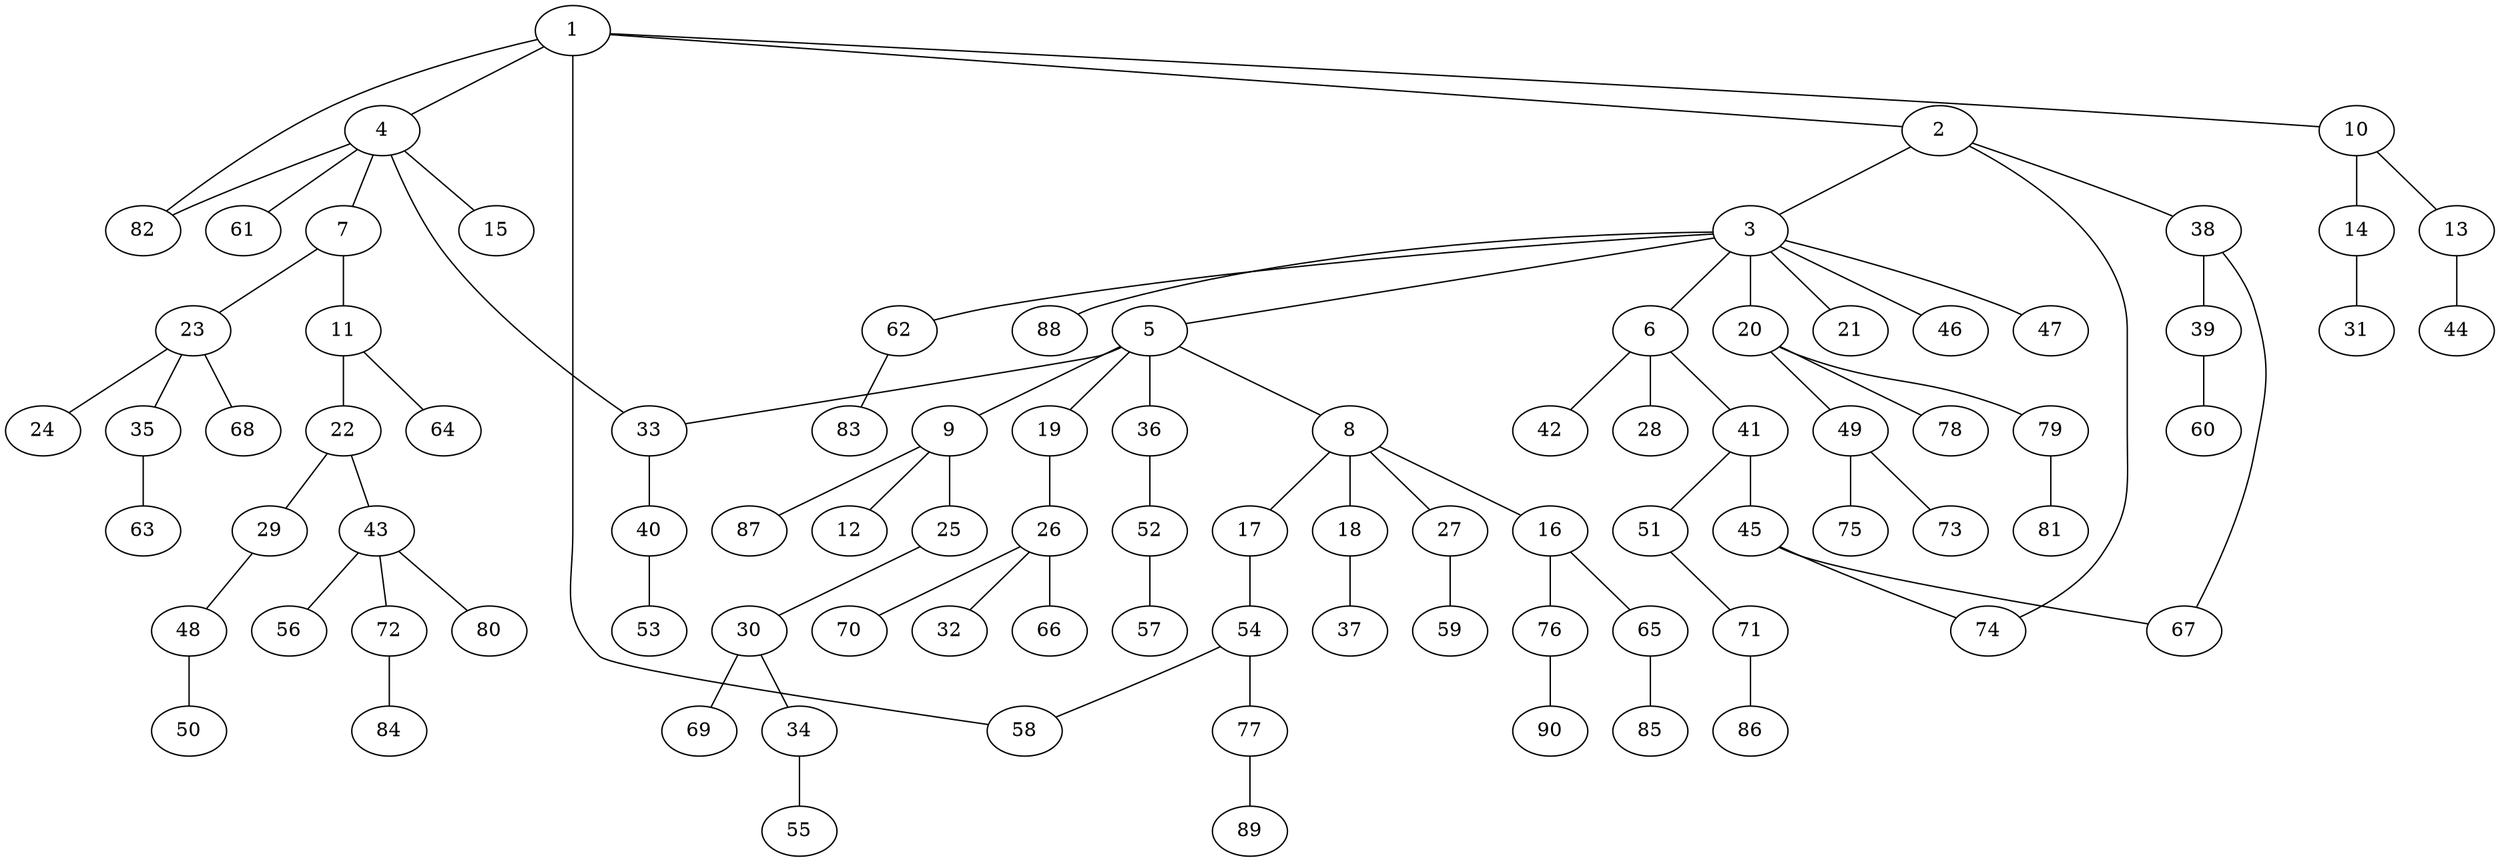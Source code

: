 graph graphname {1--2
1--4
1--10
1--58
1--82
2--3
2--38
2--74
3--5
3--6
3--20
3--21
3--46
3--47
3--62
3--88
4--7
4--15
4--33
4--61
4--82
5--8
5--9
5--19
5--33
5--36
6--28
6--41
6--42
7--11
7--23
8--16
8--17
8--18
8--27
9--12
9--25
9--87
10--13
10--14
11--22
11--64
13--44
14--31
16--65
16--76
17--54
18--37
19--26
20--49
20--78
20--79
22--29
22--43
23--24
23--35
23--68
25--30
26--32
26--66
26--70
27--59
29--48
30--34
30--69
33--40
34--55
35--63
36--52
38--39
38--67
39--60
40--53
41--45
41--51
43--56
43--72
43--80
45--67
45--74
48--50
49--73
49--75
51--71
52--57
54--58
54--77
62--83
65--85
71--86
72--84
76--90
77--89
79--81
}